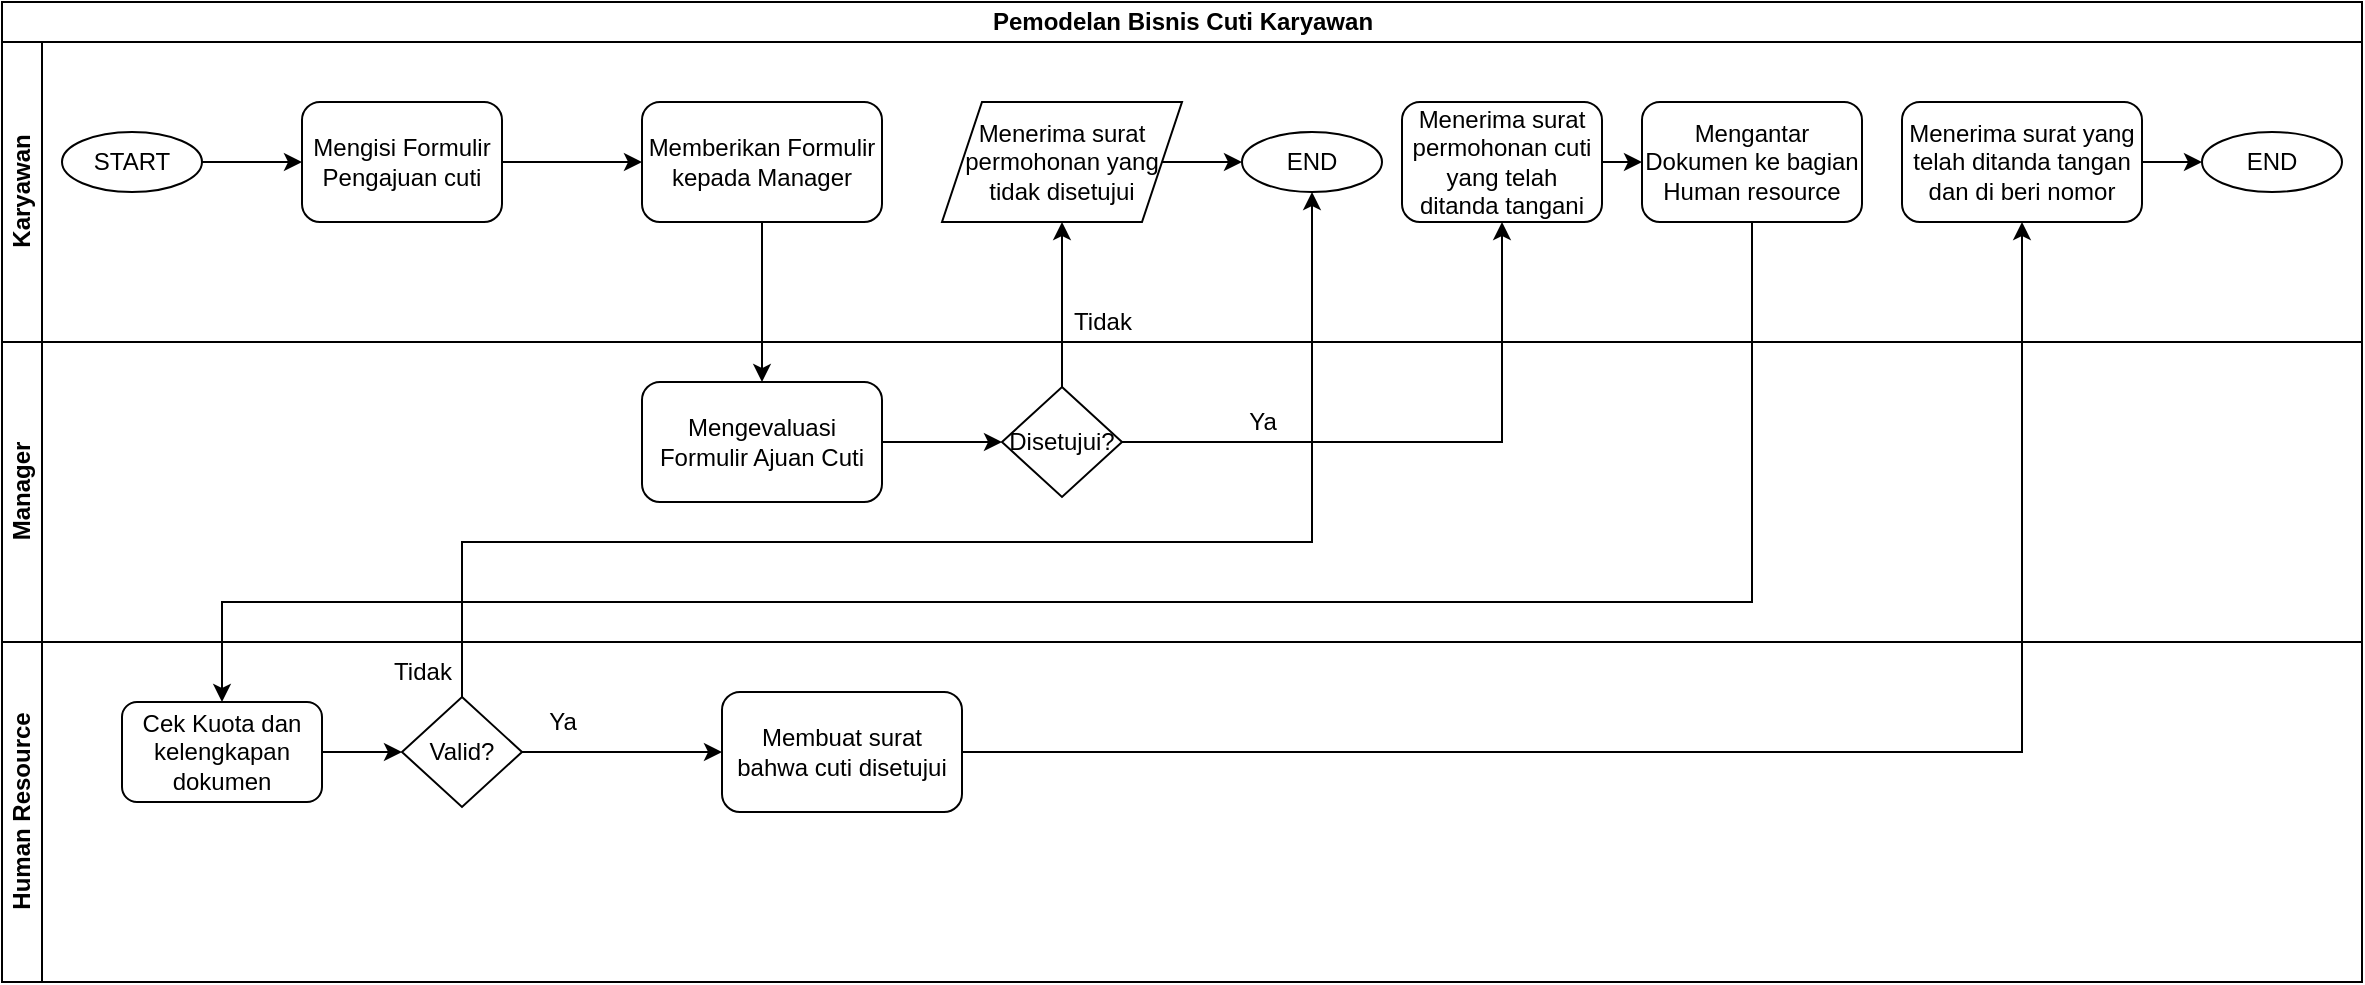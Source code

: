 <mxfile version="13.8.8" type="github">
  <diagram id="2hkVyVaRWN60kcIebYXN" name="Page-1">
    <mxGraphModel dx="1021" dy="612" grid="1" gridSize="10" guides="1" tooltips="1" connect="1" arrows="1" fold="1" page="1" pageScale="1" pageWidth="850" pageHeight="1100" math="0" shadow="0">
      <root>
        <mxCell id="0" />
        <mxCell id="1" parent="0" />
        <mxCell id="XO2ayVLeyARKnn1RVpAp-1" value="Pemodelan Bisnis Cuti Karyawan" style="swimlane;html=1;childLayout=stackLayout;resizeParent=1;resizeParentMax=0;horizontal=1;startSize=20;horizontalStack=0;" parent="1" vertex="1">
          <mxGeometry x="80" y="20" width="1180" height="490" as="geometry" />
        </mxCell>
        <mxCell id="XO2ayVLeyARKnn1RVpAp-2" value="Karyawan" style="swimlane;html=1;startSize=20;horizontal=0;" parent="XO2ayVLeyARKnn1RVpAp-1" vertex="1">
          <mxGeometry y="20" width="1180" height="150" as="geometry" />
        </mxCell>
        <mxCell id="XO2ayVLeyARKnn1RVpAp-11" style="edgeStyle=orthogonalEdgeStyle;rounded=0;orthogonalLoop=1;jettySize=auto;html=1;exitX=1;exitY=0.5;exitDx=0;exitDy=0;" parent="XO2ayVLeyARKnn1RVpAp-2" source="t_er1rRjDvhUK6ifVt9Z-1" target="XO2ayVLeyARKnn1RVpAp-10" edge="1">
          <mxGeometry relative="1" as="geometry">
            <mxPoint x="140" y="90" as="sourcePoint" />
          </mxGeometry>
        </mxCell>
        <mxCell id="XO2ayVLeyARKnn1RVpAp-13" style="edgeStyle=orthogonalEdgeStyle;rounded=0;orthogonalLoop=1;jettySize=auto;html=1;exitX=1;exitY=0.5;exitDx=0;exitDy=0;entryX=0;entryY=0.5;entryDx=0;entryDy=0;" parent="XO2ayVLeyARKnn1RVpAp-2" source="XO2ayVLeyARKnn1RVpAp-10" target="XO2ayVLeyARKnn1RVpAp-12" edge="1">
          <mxGeometry relative="1" as="geometry" />
        </mxCell>
        <mxCell id="XO2ayVLeyARKnn1RVpAp-10" value="Mengisi Formulir Pengajuan cuti" style="shape=ext;rounded=1;html=1;whiteSpace=wrap;" parent="XO2ayVLeyARKnn1RVpAp-2" vertex="1">
          <mxGeometry x="150" y="30" width="100" height="60" as="geometry" />
        </mxCell>
        <mxCell id="XO2ayVLeyARKnn1RVpAp-12" value="Memberikan Formulir kepada Manager" style="shape=ext;rounded=1;html=1;whiteSpace=wrap;" parent="XO2ayVLeyARKnn1RVpAp-2" vertex="1">
          <mxGeometry x="320" y="30" width="120" height="60" as="geometry" />
        </mxCell>
        <mxCell id="XO2ayVLeyARKnn1RVpAp-22" value="Tidak" style="text;html=1;align=center;verticalAlign=middle;resizable=0;points=[];autosize=1;" parent="XO2ayVLeyARKnn1RVpAp-2" vertex="1">
          <mxGeometry x="530" y="130" width="40" height="20" as="geometry" />
        </mxCell>
        <mxCell id="XO2ayVLeyARKnn1RVpAp-25" style="edgeStyle=orthogonalEdgeStyle;rounded=0;orthogonalLoop=1;jettySize=auto;html=1;exitX=1;exitY=0.5;exitDx=0;exitDy=0;entryX=0;entryY=0.5;entryDx=0;entryDy=0;" parent="XO2ayVLeyARKnn1RVpAp-2" source="XO2ayVLeyARKnn1RVpAp-23" target="t_er1rRjDvhUK6ifVt9Z-2" edge="1">
          <mxGeometry relative="1" as="geometry">
            <mxPoint x="620" y="60" as="targetPoint" />
          </mxGeometry>
        </mxCell>
        <mxCell id="XO2ayVLeyARKnn1RVpAp-23" value="Menerima surat permohonan yang tidak disetujui" style="shape=parallelogram;perimeter=parallelogramPerimeter;whiteSpace=wrap;html=1;fixedSize=1;" parent="XO2ayVLeyARKnn1RVpAp-2" vertex="1">
          <mxGeometry x="470" y="30" width="120" height="60" as="geometry" />
        </mxCell>
        <mxCell id="XO2ayVLeyARKnn1RVpAp-32" style="edgeStyle=orthogonalEdgeStyle;rounded=0;orthogonalLoop=1;jettySize=auto;html=1;exitX=1;exitY=0.5;exitDx=0;exitDy=0;entryX=0;entryY=0.5;entryDx=0;entryDy=0;" parent="XO2ayVLeyARKnn1RVpAp-2" source="XO2ayVLeyARKnn1RVpAp-27" target="XO2ayVLeyARKnn1RVpAp-31" edge="1">
          <mxGeometry relative="1" as="geometry" />
        </mxCell>
        <mxCell id="XO2ayVLeyARKnn1RVpAp-27" value="Menerima surat permohonan cuti yang telah ditanda tangani" style="shape=ext;rounded=1;html=1;whiteSpace=wrap;" parent="XO2ayVLeyARKnn1RVpAp-2" vertex="1">
          <mxGeometry x="700" y="30" width="100" height="60" as="geometry" />
        </mxCell>
        <mxCell id="XO2ayVLeyARKnn1RVpAp-31" value="Mengantar Dokumen ke bagian Human resource" style="shape=ext;rounded=1;html=1;whiteSpace=wrap;" parent="XO2ayVLeyARKnn1RVpAp-2" vertex="1">
          <mxGeometry x="820" y="30" width="110" height="60" as="geometry" />
        </mxCell>
        <mxCell id="XO2ayVLeyARKnn1RVpAp-43" style="edgeStyle=orthogonalEdgeStyle;rounded=0;orthogonalLoop=1;jettySize=auto;html=1;exitX=1;exitY=0.5;exitDx=0;exitDy=0;entryX=0;entryY=0.5;entryDx=0;entryDy=0;" parent="XO2ayVLeyARKnn1RVpAp-2" source="XO2ayVLeyARKnn1RVpAp-39" target="t_er1rRjDvhUK6ifVt9Z-4" edge="1">
          <mxGeometry relative="1" as="geometry">
            <mxPoint x="1110" y="60" as="targetPoint" />
            <Array as="points">
              <mxPoint x="1100" y="60" />
              <mxPoint x="1100" y="60" />
            </Array>
          </mxGeometry>
        </mxCell>
        <mxCell id="XO2ayVLeyARKnn1RVpAp-39" value="Menerima surat yang telah ditanda tangan dan di beri nomor" style="shape=ext;rounded=1;html=1;whiteSpace=wrap;" parent="XO2ayVLeyARKnn1RVpAp-2" vertex="1">
          <mxGeometry x="950" y="30" width="120" height="60" as="geometry" />
        </mxCell>
        <mxCell id="t_er1rRjDvhUK6ifVt9Z-1" value="START" style="ellipse;whiteSpace=wrap;html=1;" vertex="1" parent="XO2ayVLeyARKnn1RVpAp-2">
          <mxGeometry x="30" y="45" width="70" height="30" as="geometry" />
        </mxCell>
        <mxCell id="t_er1rRjDvhUK6ifVt9Z-2" value="END" style="ellipse;whiteSpace=wrap;html=1;" vertex="1" parent="XO2ayVLeyARKnn1RVpAp-2">
          <mxGeometry x="620" y="45" width="70" height="30" as="geometry" />
        </mxCell>
        <mxCell id="t_er1rRjDvhUK6ifVt9Z-4" value="END" style="ellipse;whiteSpace=wrap;html=1;" vertex="1" parent="XO2ayVLeyARKnn1RVpAp-2">
          <mxGeometry x="1100" y="45" width="70" height="30" as="geometry" />
        </mxCell>
        <mxCell id="XO2ayVLeyARKnn1RVpAp-3" value="Manager" style="swimlane;html=1;startSize=20;horizontal=0;" parent="XO2ayVLeyARKnn1RVpAp-1" vertex="1">
          <mxGeometry y="170" width="1180" height="150" as="geometry" />
        </mxCell>
        <mxCell id="XO2ayVLeyARKnn1RVpAp-17" style="edgeStyle=orthogonalEdgeStyle;rounded=0;orthogonalLoop=1;jettySize=auto;html=1;exitX=1;exitY=0.5;exitDx=0;exitDy=0;entryX=0;entryY=0.5;entryDx=0;entryDy=0;" parent="XO2ayVLeyARKnn1RVpAp-3" source="XO2ayVLeyARKnn1RVpAp-15" target="XO2ayVLeyARKnn1RVpAp-16" edge="1">
          <mxGeometry relative="1" as="geometry" />
        </mxCell>
        <mxCell id="XO2ayVLeyARKnn1RVpAp-15" value="Mengevaluasi Formulir Ajuan Cuti" style="shape=ext;rounded=1;html=1;whiteSpace=wrap;" parent="XO2ayVLeyARKnn1RVpAp-3" vertex="1">
          <mxGeometry x="320" y="20" width="120" height="60" as="geometry" />
        </mxCell>
        <mxCell id="XO2ayVLeyARKnn1RVpAp-16" value="Disetujui?" style="rhombus;whiteSpace=wrap;html=1;" parent="XO2ayVLeyARKnn1RVpAp-3" vertex="1">
          <mxGeometry x="500" y="22.5" width="60" height="55" as="geometry" />
        </mxCell>
        <mxCell id="XO2ayVLeyARKnn1RVpAp-19" style="edgeStyle=orthogonalEdgeStyle;rounded=0;orthogonalLoop=1;jettySize=auto;html=1;exitX=0.5;exitY=1;exitDx=0;exitDy=0;entryX=0.5;entryY=0;entryDx=0;entryDy=0;" parent="XO2ayVLeyARKnn1RVpAp-1" source="XO2ayVLeyARKnn1RVpAp-12" target="XO2ayVLeyARKnn1RVpAp-15" edge="1">
          <mxGeometry relative="1" as="geometry" />
        </mxCell>
        <mxCell id="XO2ayVLeyARKnn1RVpAp-24" style="edgeStyle=orthogonalEdgeStyle;rounded=0;orthogonalLoop=1;jettySize=auto;html=1;exitX=0.5;exitY=0;exitDx=0;exitDy=0;entryX=0.5;entryY=1;entryDx=0;entryDy=0;" parent="XO2ayVLeyARKnn1RVpAp-1" source="XO2ayVLeyARKnn1RVpAp-16" target="XO2ayVLeyARKnn1RVpAp-23" edge="1">
          <mxGeometry relative="1" as="geometry" />
        </mxCell>
        <mxCell id="XO2ayVLeyARKnn1RVpAp-28" style="edgeStyle=orthogonalEdgeStyle;rounded=0;orthogonalLoop=1;jettySize=auto;html=1;exitX=1;exitY=0.5;exitDx=0;exitDy=0;entryX=0.5;entryY=1;entryDx=0;entryDy=0;" parent="XO2ayVLeyARKnn1RVpAp-1" source="XO2ayVLeyARKnn1RVpAp-16" target="XO2ayVLeyARKnn1RVpAp-27" edge="1">
          <mxGeometry relative="1" as="geometry" />
        </mxCell>
        <mxCell id="XO2ayVLeyARKnn1RVpAp-33" style="edgeStyle=orthogonalEdgeStyle;rounded=0;orthogonalLoop=1;jettySize=auto;html=1;exitX=0.5;exitY=1;exitDx=0;exitDy=0;" parent="XO2ayVLeyARKnn1RVpAp-1" source="XO2ayVLeyARKnn1RVpAp-31" target="XO2ayVLeyARKnn1RVpAp-29" edge="1">
          <mxGeometry relative="1" as="geometry">
            <Array as="points">
              <mxPoint x="875" y="300" />
              <mxPoint x="110" y="300" />
            </Array>
          </mxGeometry>
        </mxCell>
        <mxCell id="XO2ayVLeyARKnn1RVpAp-4" value="Human Resource" style="swimlane;html=1;startSize=20;horizontal=0;" parent="XO2ayVLeyARKnn1RVpAp-1" vertex="1">
          <mxGeometry y="320" width="1180" height="170" as="geometry" />
        </mxCell>
        <mxCell id="XO2ayVLeyARKnn1RVpAp-35" style="edgeStyle=orthogonalEdgeStyle;rounded=0;orthogonalLoop=1;jettySize=auto;html=1;exitX=1;exitY=0.5;exitDx=0;exitDy=0;entryX=0;entryY=0.5;entryDx=0;entryDy=0;" parent="XO2ayVLeyARKnn1RVpAp-4" source="XO2ayVLeyARKnn1RVpAp-29" target="XO2ayVLeyARKnn1RVpAp-34" edge="1">
          <mxGeometry relative="1" as="geometry" />
        </mxCell>
        <mxCell id="XO2ayVLeyARKnn1RVpAp-29" value="Cek Kuota dan kelengkapan dokumen" style="shape=ext;rounded=1;html=1;whiteSpace=wrap;" parent="XO2ayVLeyARKnn1RVpAp-4" vertex="1">
          <mxGeometry x="60" y="30" width="100" height="50" as="geometry" />
        </mxCell>
        <mxCell id="XO2ayVLeyARKnn1RVpAp-41" style="edgeStyle=orthogonalEdgeStyle;rounded=0;orthogonalLoop=1;jettySize=auto;html=1;exitX=1;exitY=0.5;exitDx=0;exitDy=0;entryX=0;entryY=0.5;entryDx=0;entryDy=0;" parent="XO2ayVLeyARKnn1RVpAp-4" source="XO2ayVLeyARKnn1RVpAp-34" target="XO2ayVLeyARKnn1RVpAp-38" edge="1">
          <mxGeometry relative="1" as="geometry" />
        </mxCell>
        <mxCell id="XO2ayVLeyARKnn1RVpAp-34" value="Valid?" style="rhombus;whiteSpace=wrap;html=1;" parent="XO2ayVLeyARKnn1RVpAp-4" vertex="1">
          <mxGeometry x="200" y="27.5" width="60" height="55" as="geometry" />
        </mxCell>
        <mxCell id="XO2ayVLeyARKnn1RVpAp-38" value="Membuat surat bahwa cuti disetujui" style="shape=ext;rounded=1;html=1;whiteSpace=wrap;" parent="XO2ayVLeyARKnn1RVpAp-4" vertex="1">
          <mxGeometry x="360" y="25" width="120" height="60" as="geometry" />
        </mxCell>
        <mxCell id="XO2ayVLeyARKnn1RVpAp-45" value="Tidak" style="text;html=1;align=center;verticalAlign=middle;resizable=0;points=[];autosize=1;" parent="XO2ayVLeyARKnn1RVpAp-4" vertex="1">
          <mxGeometry x="190" y="5" width="40" height="20" as="geometry" />
        </mxCell>
        <mxCell id="XO2ayVLeyARKnn1RVpAp-40" style="edgeStyle=orthogonalEdgeStyle;rounded=0;orthogonalLoop=1;jettySize=auto;html=1;exitX=1;exitY=0.5;exitDx=0;exitDy=0;entryX=0.5;entryY=1;entryDx=0;entryDy=0;" parent="XO2ayVLeyARKnn1RVpAp-1" source="XO2ayVLeyARKnn1RVpAp-38" target="XO2ayVLeyARKnn1RVpAp-39" edge="1">
          <mxGeometry relative="1" as="geometry" />
        </mxCell>
        <mxCell id="t_er1rRjDvhUK6ifVt9Z-3" style="edgeStyle=orthogonalEdgeStyle;rounded=0;orthogonalLoop=1;jettySize=auto;html=1;exitX=0.5;exitY=0;exitDx=0;exitDy=0;entryX=0.5;entryY=1;entryDx=0;entryDy=0;" edge="1" parent="XO2ayVLeyARKnn1RVpAp-1" source="XO2ayVLeyARKnn1RVpAp-34" target="t_er1rRjDvhUK6ifVt9Z-2">
          <mxGeometry relative="1" as="geometry">
            <Array as="points">
              <mxPoint x="230" y="270" />
              <mxPoint x="655" y="270" />
            </Array>
          </mxGeometry>
        </mxCell>
        <mxCell id="XO2ayVLeyARKnn1RVpAp-44" value="Ya" style="text;html=1;align=center;verticalAlign=middle;resizable=0;points=[];autosize=1;" parent="1" vertex="1">
          <mxGeometry x="695" y="220" width="30" height="20" as="geometry" />
        </mxCell>
        <mxCell id="XO2ayVLeyARKnn1RVpAp-46" value="Ya" style="text;html=1;align=center;verticalAlign=middle;resizable=0;points=[];autosize=1;" parent="1" vertex="1">
          <mxGeometry x="345" y="370" width="30" height="20" as="geometry" />
        </mxCell>
      </root>
    </mxGraphModel>
  </diagram>
</mxfile>
